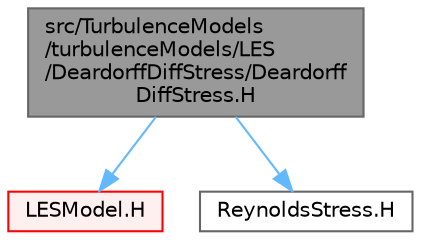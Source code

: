 digraph "src/TurbulenceModels/turbulenceModels/LES/DeardorffDiffStress/DeardorffDiffStress.H"
{
 // LATEX_PDF_SIZE
  bgcolor="transparent";
  edge [fontname=Helvetica,fontsize=10,labelfontname=Helvetica,labelfontsize=10];
  node [fontname=Helvetica,fontsize=10,shape=box,height=0.2,width=0.4];
  Node1 [id="Node000001",label="src/TurbulenceModels\l/turbulenceModels/LES\l/DeardorffDiffStress/Deardorff\lDiffStress.H",height=0.2,width=0.4,color="gray40", fillcolor="grey60", style="filled", fontcolor="black",tooltip=" "];
  Node1 -> Node2 [id="edge1_Node000001_Node000002",color="steelblue1",style="solid",tooltip=" "];
  Node2 [id="Node000002",label="LESModel.H",height=0.2,width=0.4,color="red", fillcolor="#FFF0F0", style="filled",URL="$LESModel_8H.html",tooltip=" "];
  Node1 -> Node390 [id="edge2_Node000001_Node000390",color="steelblue1",style="solid",tooltip=" "];
  Node390 [id="Node000390",label="ReynoldsStress.H",height=0.2,width=0.4,color="grey40", fillcolor="white", style="filled",URL="$ReynoldsStress_8H.html",tooltip=" "];
}
